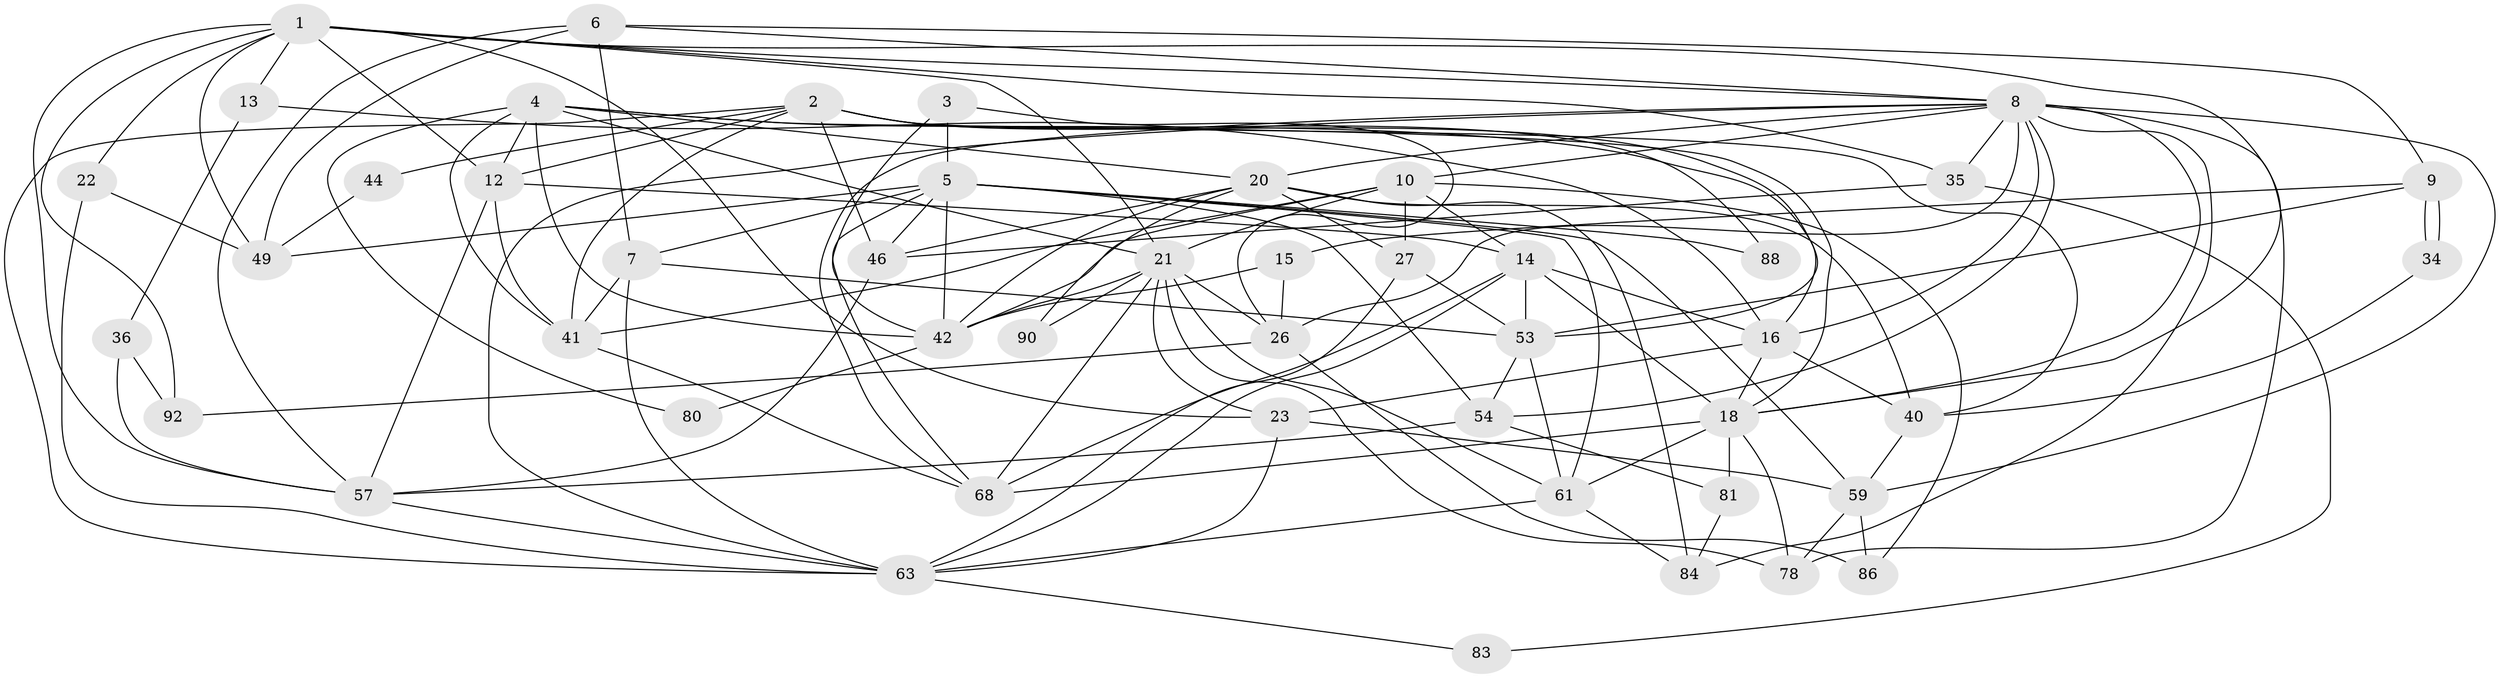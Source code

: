 // original degree distribution, {5: 0.22105263157894736, 7: 0.05263157894736842, 3: 0.3157894736842105, 4: 0.22105263157894736, 6: 0.06315789473684211, 2: 0.11578947368421053, 8: 0.010526315789473684}
// Generated by graph-tools (version 1.1) at 2025/18/03/04/25 18:18:41]
// undirected, 47 vertices, 130 edges
graph export_dot {
graph [start="1"]
  node [color=gray90,style=filled];
  1 [super="+29"];
  2 [super="+33"];
  3;
  4 [super="+52+11"];
  5 [super="+67+28"];
  6 [super="+62"];
  7 [super="+69"];
  8 [super="+24+87"];
  9;
  10 [super="+17"];
  12 [super="+31+32"];
  13 [super="+25+74"];
  14 [super="+71+19"];
  15 [super="+64"];
  16 [super="+38"];
  18 [super="+51"];
  20 [super="+58"];
  21 [super="+91"];
  22 [super="+79"];
  23;
  26 [super="+76"];
  27;
  34;
  35;
  36;
  40;
  41 [super="+45"];
  42 [super="+56+95"];
  44;
  46 [super="+82"];
  49;
  53 [super="+66+72"];
  54 [super="+60"];
  57 [super="+77"];
  59 [super="+75"];
  61 [super="+94"];
  63 [super="+70+93"];
  68;
  78;
  80;
  81;
  83;
  84;
  86;
  88;
  90;
  92;
  1 -- 22;
  1 -- 49;
  1 -- 8 [weight=2];
  1 -- 35;
  1 -- 12;
  1 -- 13 [weight=3];
  1 -- 18;
  1 -- 21;
  1 -- 23;
  1 -- 57;
  1 -- 92;
  2 -- 41;
  2 -- 46;
  2 -- 88;
  2 -- 12;
  2 -- 40;
  2 -- 44;
  2 -- 63;
  2 -- 53;
  3 -- 42;
  3 -- 5;
  3 -- 26;
  4 -- 18;
  4 -- 20;
  4 -- 80;
  4 -- 21;
  4 -- 41;
  4 -- 42;
  4 -- 16;
  4 -- 12;
  5 -- 68;
  5 -- 49;
  5 -- 7 [weight=2];
  5 -- 46 [weight=2];
  5 -- 54;
  5 -- 88;
  5 -- 61;
  5 -- 42;
  5 -- 59;
  6 -- 9;
  6 -- 57;
  6 -- 7 [weight=2];
  6 -- 49;
  6 -- 8;
  7 -- 41;
  7 -- 53;
  7 -- 63;
  8 -- 18 [weight=2];
  8 -- 35;
  8 -- 68;
  8 -- 20;
  8 -- 84;
  8 -- 54;
  8 -- 63;
  8 -- 16;
  8 -- 26;
  8 -- 59;
  8 -- 78;
  8 -- 10;
  9 -- 34;
  9 -- 34;
  9 -- 15;
  9 -- 53;
  10 -- 21;
  10 -- 86;
  10 -- 41;
  10 -- 27;
  10 -- 14;
  10 -- 42;
  12 -- 14 [weight=2];
  12 -- 41;
  12 -- 57;
  13 -- 16;
  13 -- 36;
  14 -- 63;
  14 -- 68;
  14 -- 53;
  14 -- 16;
  14 -- 18;
  15 -- 26;
  15 -- 42;
  16 -- 23;
  16 -- 40;
  16 -- 18;
  18 -- 68;
  18 -- 78;
  18 -- 81;
  18 -- 61;
  20 -- 40;
  20 -- 90;
  20 -- 84;
  20 -- 42;
  20 -- 27;
  20 -- 46;
  21 -- 26;
  21 -- 68;
  21 -- 23;
  21 -- 90;
  21 -- 61;
  21 -- 78;
  21 -- 42;
  22 -- 49;
  22 -- 63;
  23 -- 63;
  23 -- 59;
  26 -- 92;
  26 -- 86;
  27 -- 53;
  27 -- 63;
  34 -- 40;
  35 -- 46;
  35 -- 83;
  36 -- 92;
  36 -- 57;
  40 -- 59;
  41 -- 68;
  42 -- 80;
  44 -- 49;
  46 -- 57;
  53 -- 54;
  53 -- 61;
  54 -- 57;
  54 -- 81;
  57 -- 63;
  59 -- 86;
  59 -- 78;
  61 -- 84;
  61 -- 63;
  63 -- 83;
  81 -- 84;
}

